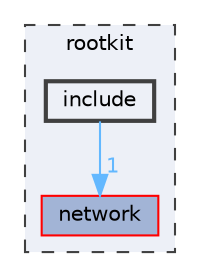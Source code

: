 digraph "include"
{
 // INTERACTIVE_SVG=YES
 // LATEX_PDF_SIZE
  bgcolor="transparent";
  edge [fontname=Helvetica,fontsize=10,labelfontname=Helvetica,labelfontsize=10];
  node [fontname=Helvetica,fontsize=10,shape=box,height=0.2,width=0.4];
  compound=true
  subgraph clusterdir_402360ec4962a67b7aff3737317d7e9a {
    graph [ bgcolor="#edf0f7", pencolor="grey25", label="rootkit", fontname=Helvetica,fontsize=10 style="filled,dashed", URL="dir_402360ec4962a67b7aff3737317d7e9a.html",tooltip=""]
  dir_d99789901ca537854da052567cb3059f [label="network", fillcolor="#a2b4d6", color="red", style="filled", URL="dir_d99789901ca537854da052567cb3059f.html",tooltip=""];
  dir_d6529833b28cf7034848d180a0eb120f [label="include", fillcolor="#edf0f7", color="grey25", style="filled,bold", URL="dir_d6529833b28cf7034848d180a0eb120f.html",tooltip=""];
  }
  dir_d6529833b28cf7034848d180a0eb120f->dir_d99789901ca537854da052567cb3059f [headlabel="1", labeldistance=1.5 headhref="dir_000013_000019.html" href="dir_000013_000019.html" color="steelblue1" fontcolor="steelblue1"];
}
